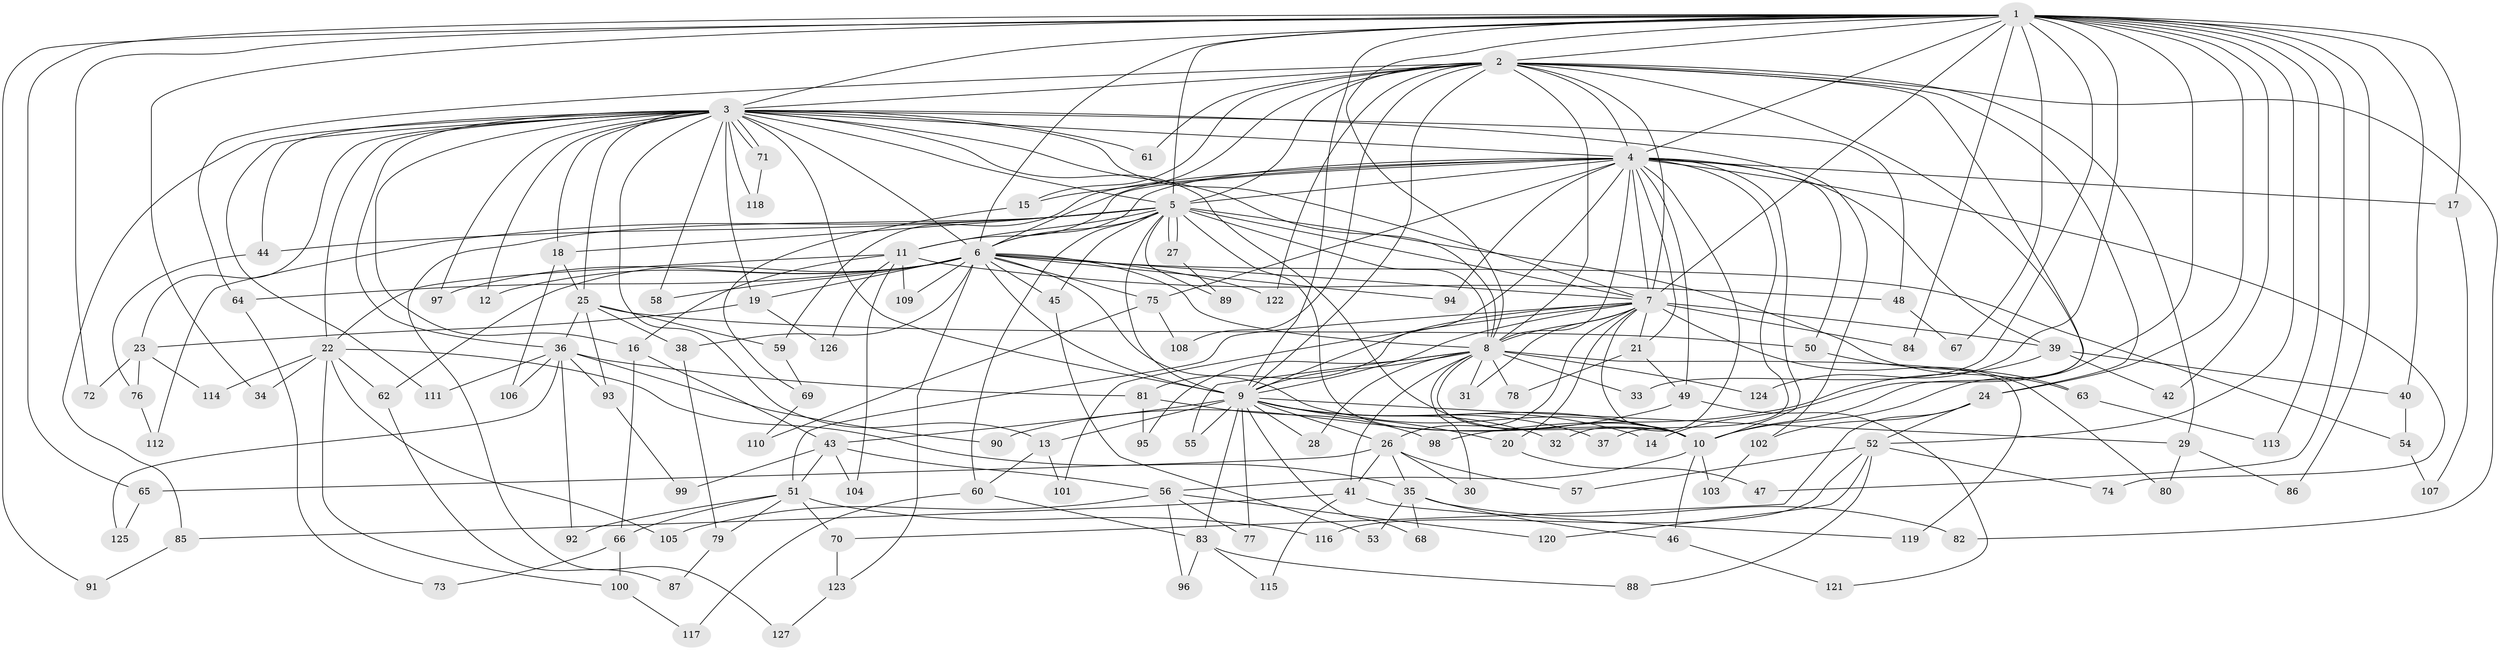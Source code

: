 // coarse degree distribution, {24: 0.013157894736842105, 17: 0.013157894736842105, 22: 0.013157894736842105, 21: 0.013157894736842105, 1: 0.10526315789473684, 2: 0.5, 5: 0.039473684210526314, 4: 0.07894736842105263, 16: 0.013157894736842105, 8: 0.013157894736842105, 3: 0.11842105263157894, 6: 0.013157894736842105, 10: 0.02631578947368421, 12: 0.013157894736842105, 7: 0.02631578947368421}
// Generated by graph-tools (version 1.1) at 2025/46/03/04/25 21:46:23]
// undirected, 127 vertices, 279 edges
graph export_dot {
graph [start="1"]
  node [color=gray90,style=filled];
  1;
  2;
  3;
  4;
  5;
  6;
  7;
  8;
  9;
  10;
  11;
  12;
  13;
  14;
  15;
  16;
  17;
  18;
  19;
  20;
  21;
  22;
  23;
  24;
  25;
  26;
  27;
  28;
  29;
  30;
  31;
  32;
  33;
  34;
  35;
  36;
  37;
  38;
  39;
  40;
  41;
  42;
  43;
  44;
  45;
  46;
  47;
  48;
  49;
  50;
  51;
  52;
  53;
  54;
  55;
  56;
  57;
  58;
  59;
  60;
  61;
  62;
  63;
  64;
  65;
  66;
  67;
  68;
  69;
  70;
  71;
  72;
  73;
  74;
  75;
  76;
  77;
  78;
  79;
  80;
  81;
  82;
  83;
  84;
  85;
  86;
  87;
  88;
  89;
  90;
  91;
  92;
  93;
  94;
  95;
  96;
  97;
  98;
  99;
  100;
  101;
  102;
  103;
  104;
  105;
  106;
  107;
  108;
  109;
  110;
  111;
  112;
  113;
  114;
  115;
  116;
  117;
  118;
  119;
  120;
  121;
  122;
  123;
  124;
  125;
  126;
  127;
  1 -- 2;
  1 -- 3;
  1 -- 4;
  1 -- 5;
  1 -- 6;
  1 -- 7;
  1 -- 8;
  1 -- 9;
  1 -- 10;
  1 -- 17;
  1 -- 24;
  1 -- 33;
  1 -- 34;
  1 -- 40;
  1 -- 42;
  1 -- 47;
  1 -- 52;
  1 -- 65;
  1 -- 67;
  1 -- 72;
  1 -- 84;
  1 -- 86;
  1 -- 91;
  1 -- 113;
  1 -- 124;
  2 -- 3;
  2 -- 4;
  2 -- 5;
  2 -- 6;
  2 -- 7;
  2 -- 8;
  2 -- 9;
  2 -- 10;
  2 -- 14;
  2 -- 15;
  2 -- 24;
  2 -- 29;
  2 -- 61;
  2 -- 64;
  2 -- 82;
  2 -- 108;
  2 -- 122;
  3 -- 4;
  3 -- 5;
  3 -- 6;
  3 -- 7;
  3 -- 8;
  3 -- 9;
  3 -- 10;
  3 -- 12;
  3 -- 13;
  3 -- 16;
  3 -- 18;
  3 -- 19;
  3 -- 22;
  3 -- 23;
  3 -- 25;
  3 -- 36;
  3 -- 44;
  3 -- 48;
  3 -- 58;
  3 -- 61;
  3 -- 71;
  3 -- 71;
  3 -- 85;
  3 -- 97;
  3 -- 102;
  3 -- 111;
  3 -- 118;
  4 -- 5;
  4 -- 6;
  4 -- 7;
  4 -- 8;
  4 -- 9;
  4 -- 10;
  4 -- 11;
  4 -- 15;
  4 -- 17;
  4 -- 21;
  4 -- 32;
  4 -- 37;
  4 -- 39;
  4 -- 49;
  4 -- 50;
  4 -- 59;
  4 -- 74;
  4 -- 75;
  4 -- 94;
  5 -- 6;
  5 -- 7;
  5 -- 8;
  5 -- 9;
  5 -- 10;
  5 -- 11;
  5 -- 18;
  5 -- 27;
  5 -- 27;
  5 -- 44;
  5 -- 45;
  5 -- 60;
  5 -- 63;
  5 -- 89;
  5 -- 112;
  5 -- 127;
  6 -- 7;
  6 -- 8;
  6 -- 9;
  6 -- 10;
  6 -- 12;
  6 -- 19;
  6 -- 38;
  6 -- 45;
  6 -- 54;
  6 -- 58;
  6 -- 62;
  6 -- 64;
  6 -- 75;
  6 -- 94;
  6 -- 97;
  6 -- 109;
  6 -- 122;
  6 -- 123;
  7 -- 8;
  7 -- 9;
  7 -- 10;
  7 -- 20;
  7 -- 21;
  7 -- 26;
  7 -- 31;
  7 -- 39;
  7 -- 51;
  7 -- 80;
  7 -- 81;
  7 -- 84;
  7 -- 101;
  8 -- 9;
  8 -- 10;
  8 -- 28;
  8 -- 30;
  8 -- 31;
  8 -- 33;
  8 -- 41;
  8 -- 55;
  8 -- 78;
  8 -- 95;
  8 -- 119;
  8 -- 124;
  9 -- 10;
  9 -- 13;
  9 -- 14;
  9 -- 20;
  9 -- 26;
  9 -- 28;
  9 -- 29;
  9 -- 32;
  9 -- 37;
  9 -- 43;
  9 -- 55;
  9 -- 68;
  9 -- 77;
  9 -- 83;
  10 -- 46;
  10 -- 56;
  10 -- 103;
  11 -- 16;
  11 -- 22;
  11 -- 48;
  11 -- 104;
  11 -- 109;
  11 -- 126;
  13 -- 60;
  13 -- 101;
  15 -- 69;
  16 -- 43;
  16 -- 66;
  17 -- 107;
  18 -- 25;
  18 -- 106;
  19 -- 23;
  19 -- 126;
  20 -- 47;
  21 -- 49;
  21 -- 78;
  22 -- 34;
  22 -- 35;
  22 -- 62;
  22 -- 100;
  22 -- 105;
  22 -- 114;
  23 -- 72;
  23 -- 76;
  23 -- 114;
  24 -- 52;
  24 -- 70;
  24 -- 102;
  25 -- 36;
  25 -- 38;
  25 -- 50;
  25 -- 59;
  25 -- 93;
  26 -- 30;
  26 -- 35;
  26 -- 41;
  26 -- 57;
  26 -- 65;
  27 -- 89;
  29 -- 80;
  29 -- 86;
  35 -- 46;
  35 -- 53;
  35 -- 68;
  35 -- 82;
  36 -- 81;
  36 -- 90;
  36 -- 92;
  36 -- 93;
  36 -- 106;
  36 -- 111;
  36 -- 125;
  38 -- 79;
  39 -- 40;
  39 -- 42;
  39 -- 98;
  40 -- 54;
  41 -- 85;
  41 -- 115;
  41 -- 119;
  43 -- 51;
  43 -- 56;
  43 -- 99;
  43 -- 104;
  44 -- 76;
  45 -- 53;
  46 -- 121;
  48 -- 67;
  49 -- 90;
  49 -- 121;
  50 -- 63;
  51 -- 66;
  51 -- 70;
  51 -- 79;
  51 -- 92;
  51 -- 116;
  52 -- 57;
  52 -- 74;
  52 -- 88;
  52 -- 116;
  52 -- 120;
  54 -- 107;
  56 -- 77;
  56 -- 96;
  56 -- 105;
  56 -- 120;
  59 -- 69;
  60 -- 83;
  60 -- 117;
  62 -- 87;
  63 -- 113;
  64 -- 73;
  65 -- 125;
  66 -- 73;
  66 -- 100;
  69 -- 110;
  70 -- 123;
  71 -- 118;
  75 -- 108;
  75 -- 110;
  76 -- 112;
  79 -- 87;
  81 -- 95;
  81 -- 98;
  83 -- 88;
  83 -- 96;
  83 -- 115;
  85 -- 91;
  93 -- 99;
  100 -- 117;
  102 -- 103;
  123 -- 127;
}
